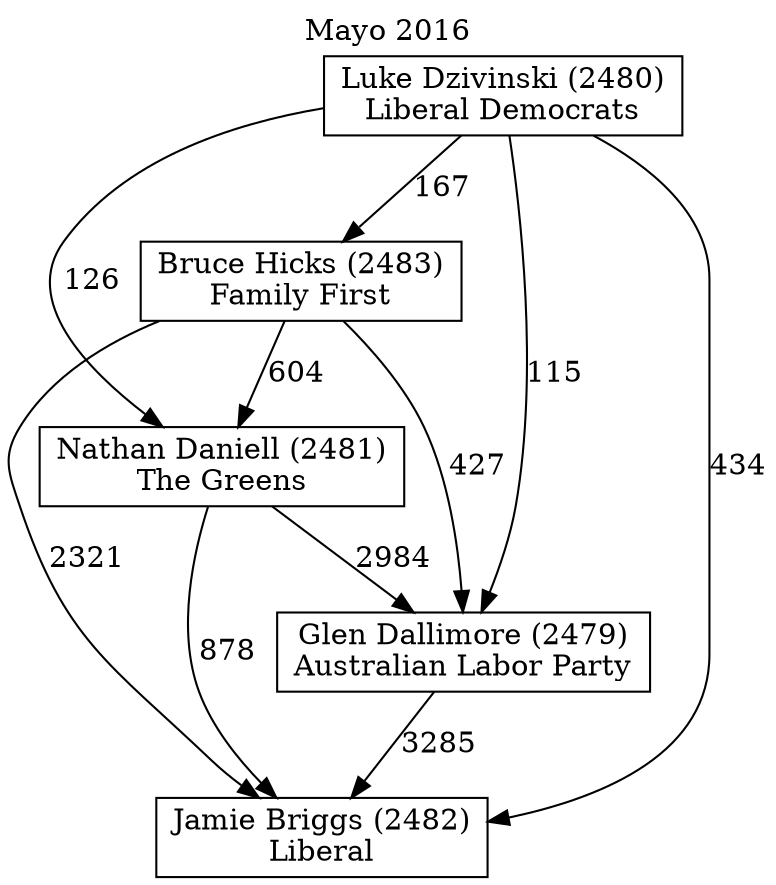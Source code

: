 // House preference flow
digraph "Jamie Briggs (2482)_Mayo_2016" {
	graph [label="Mayo 2016" labelloc=t mclimit=10]
	node [shape=box]
	"Jamie Briggs (2482)" [label="Jamie Briggs (2482)
Liberal"]
	"Glen Dallimore (2479)" [label="Glen Dallimore (2479)
Australian Labor Party"]
	"Nathan Daniell (2481)" [label="Nathan Daniell (2481)
The Greens"]
	"Bruce Hicks (2483)" [label="Bruce Hicks (2483)
Family First"]
	"Luke Dzivinski (2480)" [label="Luke Dzivinski (2480)
Liberal Democrats"]
	"Glen Dallimore (2479)" -> "Jamie Briggs (2482)" [label=3285]
	"Nathan Daniell (2481)" -> "Glen Dallimore (2479)" [label=2984]
	"Bruce Hicks (2483)" -> "Nathan Daniell (2481)" [label=604]
	"Luke Dzivinski (2480)" -> "Bruce Hicks (2483)" [label=167]
	"Nathan Daniell (2481)" -> "Jamie Briggs (2482)" [label=878]
	"Bruce Hicks (2483)" -> "Jamie Briggs (2482)" [label=2321]
	"Luke Dzivinski (2480)" -> "Jamie Briggs (2482)" [label=434]
	"Luke Dzivinski (2480)" -> "Nathan Daniell (2481)" [label=126]
	"Bruce Hicks (2483)" -> "Glen Dallimore (2479)" [label=427]
	"Luke Dzivinski (2480)" -> "Glen Dallimore (2479)" [label=115]
}
